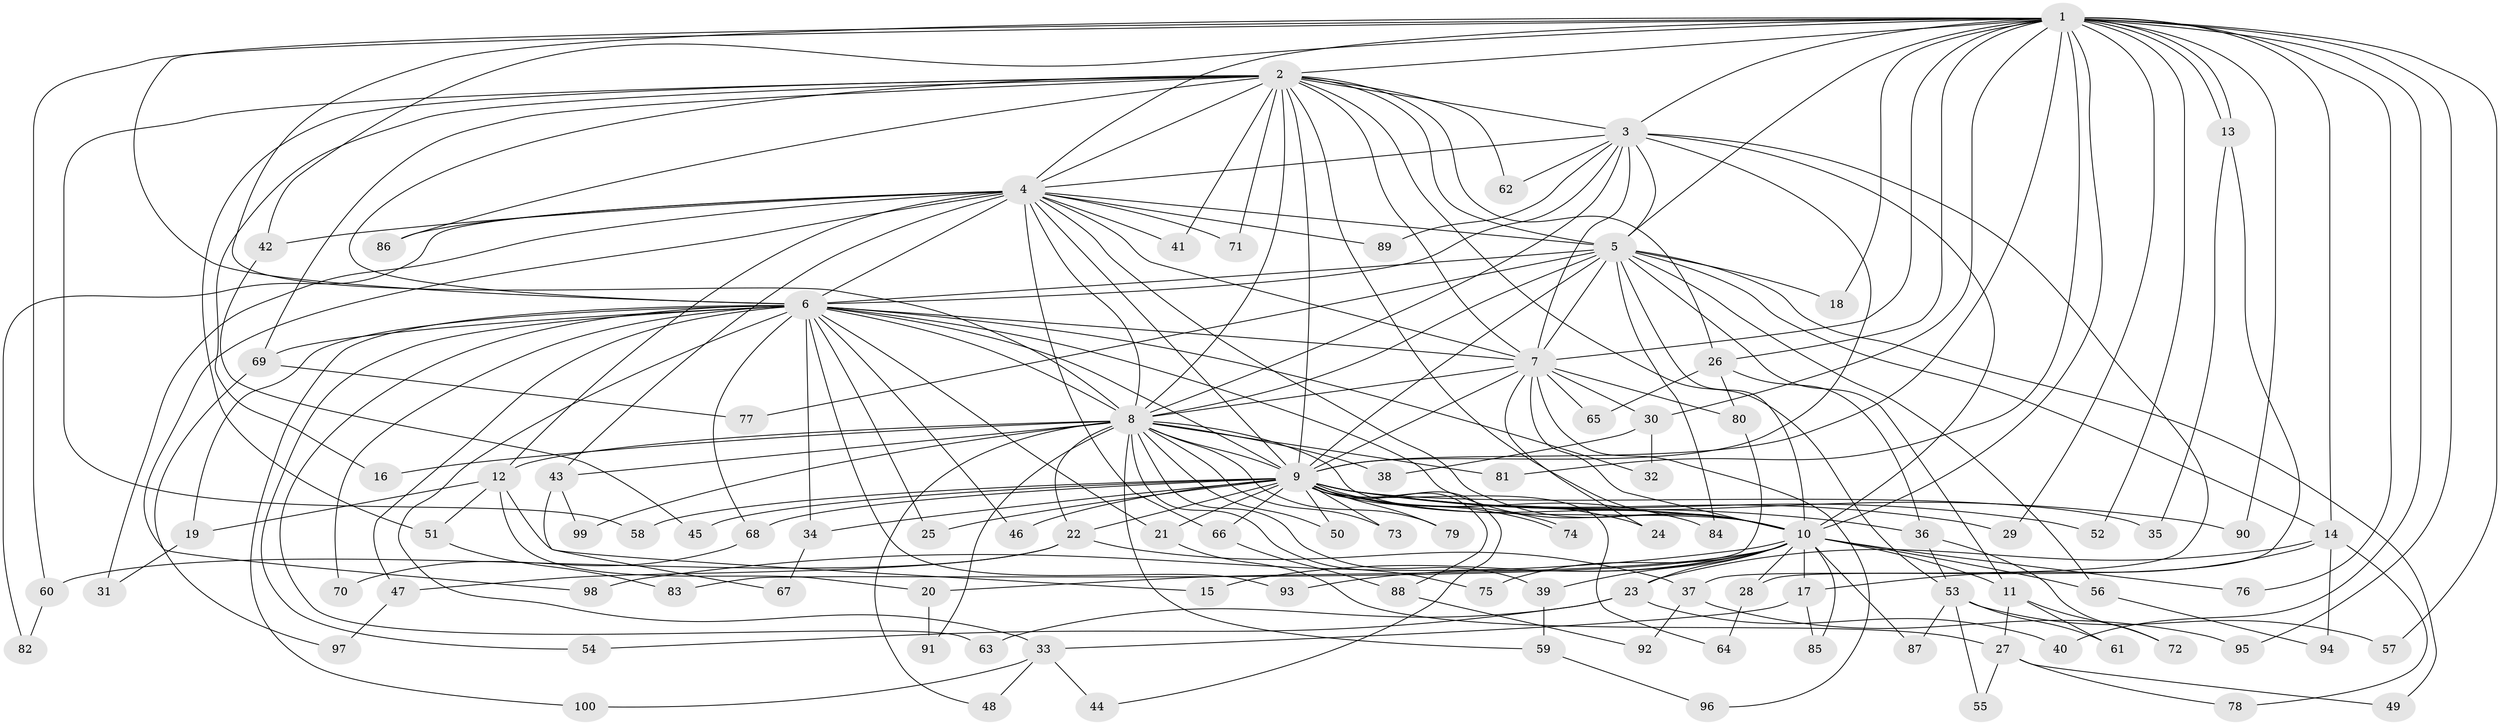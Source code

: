 // Generated by graph-tools (version 1.1) at 2025/38/02/21/25 10:38:53]
// undirected, 100 vertices, 225 edges
graph export_dot {
graph [start="1"]
  node [color=gray90,style=filled];
  1;
  2;
  3;
  4;
  5;
  6;
  7;
  8;
  9;
  10;
  11;
  12;
  13;
  14;
  15;
  16;
  17;
  18;
  19;
  20;
  21;
  22;
  23;
  24;
  25;
  26;
  27;
  28;
  29;
  30;
  31;
  32;
  33;
  34;
  35;
  36;
  37;
  38;
  39;
  40;
  41;
  42;
  43;
  44;
  45;
  46;
  47;
  48;
  49;
  50;
  51;
  52;
  53;
  54;
  55;
  56;
  57;
  58;
  59;
  60;
  61;
  62;
  63;
  64;
  65;
  66;
  67;
  68;
  69;
  70;
  71;
  72;
  73;
  74;
  75;
  76;
  77;
  78;
  79;
  80;
  81;
  82;
  83;
  84;
  85;
  86;
  87;
  88;
  89;
  90;
  91;
  92;
  93;
  94;
  95;
  96;
  97;
  98;
  99;
  100;
  1 -- 2;
  1 -- 3;
  1 -- 4;
  1 -- 5;
  1 -- 6;
  1 -- 7;
  1 -- 8;
  1 -- 9;
  1 -- 10;
  1 -- 13;
  1 -- 13;
  1 -- 14;
  1 -- 18;
  1 -- 26;
  1 -- 29;
  1 -- 30;
  1 -- 40;
  1 -- 42;
  1 -- 52;
  1 -- 57;
  1 -- 60;
  1 -- 76;
  1 -- 81;
  1 -- 90;
  1 -- 95;
  2 -- 3;
  2 -- 4;
  2 -- 5;
  2 -- 6;
  2 -- 7;
  2 -- 8;
  2 -- 9;
  2 -- 10;
  2 -- 16;
  2 -- 26;
  2 -- 41;
  2 -- 51;
  2 -- 53;
  2 -- 58;
  2 -- 62;
  2 -- 69;
  2 -- 71;
  2 -- 86;
  3 -- 4;
  3 -- 5;
  3 -- 6;
  3 -- 7;
  3 -- 8;
  3 -- 9;
  3 -- 10;
  3 -- 37;
  3 -- 62;
  3 -- 89;
  4 -- 5;
  4 -- 6;
  4 -- 7;
  4 -- 8;
  4 -- 9;
  4 -- 10;
  4 -- 12;
  4 -- 31;
  4 -- 41;
  4 -- 42;
  4 -- 43;
  4 -- 66;
  4 -- 71;
  4 -- 82;
  4 -- 86;
  4 -- 89;
  4 -- 98;
  5 -- 6;
  5 -- 7;
  5 -- 8;
  5 -- 9;
  5 -- 10;
  5 -- 11;
  5 -- 14;
  5 -- 18;
  5 -- 49;
  5 -- 56;
  5 -- 77;
  5 -- 84;
  6 -- 7;
  6 -- 8;
  6 -- 9;
  6 -- 10;
  6 -- 19;
  6 -- 21;
  6 -- 25;
  6 -- 32;
  6 -- 33;
  6 -- 34;
  6 -- 46;
  6 -- 47;
  6 -- 54;
  6 -- 63;
  6 -- 68;
  6 -- 69;
  6 -- 70;
  6 -- 93;
  6 -- 100;
  7 -- 8;
  7 -- 9;
  7 -- 10;
  7 -- 24;
  7 -- 30;
  7 -- 65;
  7 -- 80;
  7 -- 96;
  8 -- 9;
  8 -- 10;
  8 -- 12;
  8 -- 16;
  8 -- 22;
  8 -- 38;
  8 -- 39;
  8 -- 43;
  8 -- 48;
  8 -- 50;
  8 -- 59;
  8 -- 73;
  8 -- 75;
  8 -- 79;
  8 -- 81;
  8 -- 91;
  8 -- 99;
  9 -- 10;
  9 -- 21;
  9 -- 22;
  9 -- 24;
  9 -- 25;
  9 -- 29;
  9 -- 34;
  9 -- 35;
  9 -- 36;
  9 -- 44;
  9 -- 45;
  9 -- 46;
  9 -- 50;
  9 -- 52;
  9 -- 58;
  9 -- 64;
  9 -- 66;
  9 -- 68;
  9 -- 73;
  9 -- 74;
  9 -- 74;
  9 -- 79;
  9 -- 84;
  9 -- 88;
  9 -- 90;
  10 -- 11;
  10 -- 15;
  10 -- 17;
  10 -- 20;
  10 -- 23;
  10 -- 28;
  10 -- 39;
  10 -- 56;
  10 -- 75;
  10 -- 76;
  10 -- 85;
  10 -- 87;
  10 -- 93;
  10 -- 98;
  11 -- 27;
  11 -- 61;
  11 -- 72;
  12 -- 15;
  12 -- 19;
  12 -- 20;
  12 -- 51;
  13 -- 28;
  13 -- 35;
  14 -- 17;
  14 -- 23;
  14 -- 78;
  14 -- 94;
  17 -- 33;
  17 -- 85;
  19 -- 31;
  20 -- 91;
  21 -- 27;
  22 -- 37;
  22 -- 47;
  22 -- 60;
  23 -- 40;
  23 -- 54;
  23 -- 63;
  26 -- 36;
  26 -- 65;
  26 -- 80;
  27 -- 49;
  27 -- 55;
  27 -- 78;
  28 -- 64;
  30 -- 32;
  30 -- 38;
  33 -- 44;
  33 -- 48;
  33 -- 100;
  34 -- 67;
  36 -- 53;
  36 -- 72;
  37 -- 92;
  37 -- 95;
  39 -- 59;
  42 -- 45;
  43 -- 67;
  43 -- 99;
  47 -- 97;
  51 -- 83;
  53 -- 55;
  53 -- 57;
  53 -- 61;
  53 -- 87;
  56 -- 94;
  59 -- 96;
  60 -- 82;
  66 -- 88;
  68 -- 70;
  69 -- 77;
  69 -- 97;
  80 -- 83;
  88 -- 92;
}
